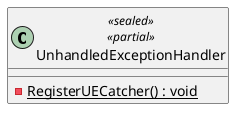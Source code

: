 @startuml
class UnhandledExceptionHandler <<sealed>> <<partial>> {
    {static} - RegisterUECatcher() : void
}
@enduml
